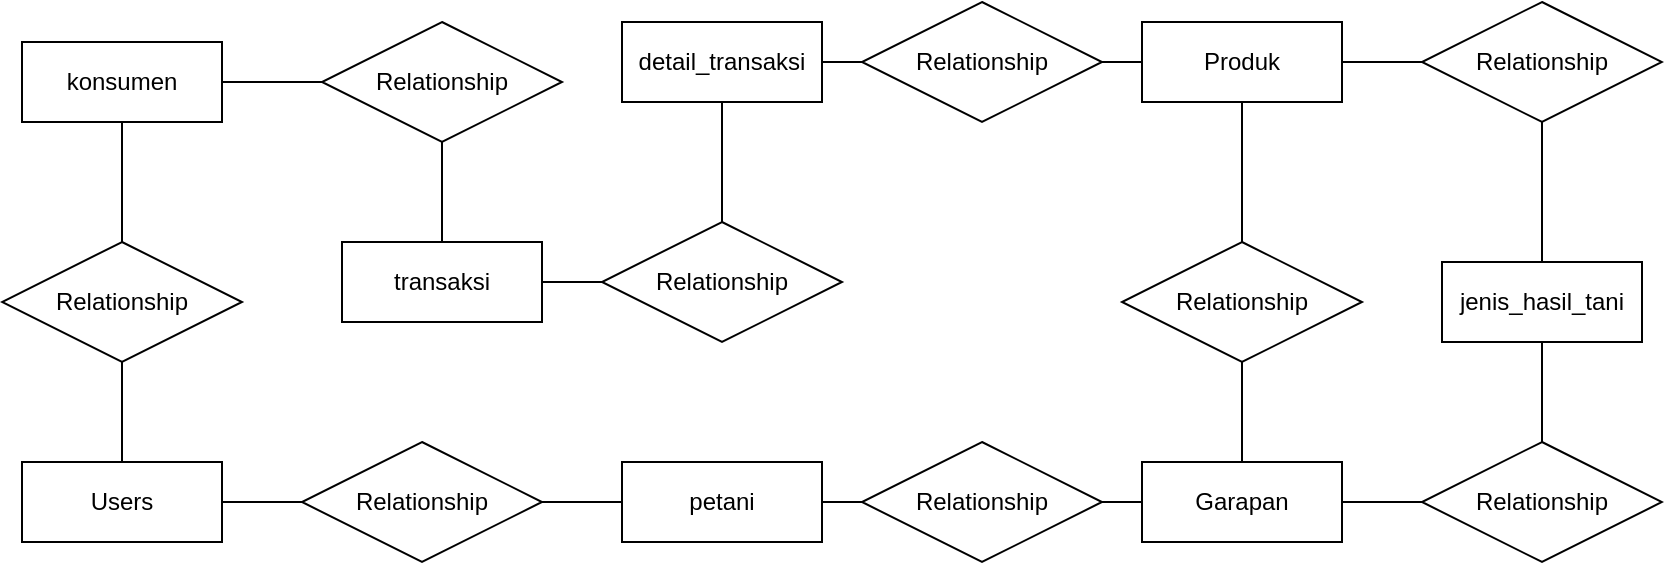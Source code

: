 <mxfile version="24.5.5" type="github">
  <diagram id="R2lEEEUBdFMjLlhIrx00" name="Page-1">
    <mxGraphModel dx="880" dy="1534" grid="1" gridSize="10" guides="1" tooltips="1" connect="1" arrows="1" fold="1" page="1" pageScale="1" pageWidth="850" pageHeight="1100" math="0" shadow="0" extFonts="Permanent Marker^https://fonts.googleapis.com/css?family=Permanent+Marker">
      <root>
        <mxCell id="0" />
        <mxCell id="1" parent="0" />
        <mxCell id="bKczbKpXEMHpmFL1O-N6-6" style="edgeStyle=orthogonalEdgeStyle;rounded=0;orthogonalLoop=1;jettySize=auto;html=1;entryX=0;entryY=0.5;entryDx=0;entryDy=0;endArrow=none;endFill=0;" edge="1" parent="1" source="bKczbKpXEMHpmFL1O-N6-1" target="bKczbKpXEMHpmFL1O-N6-5">
          <mxGeometry relative="1" as="geometry" />
        </mxCell>
        <mxCell id="bKczbKpXEMHpmFL1O-N6-1" value="Users" style="whiteSpace=wrap;html=1;align=center;" vertex="1" parent="1">
          <mxGeometry x="110" y="170" width="100" height="40" as="geometry" />
        </mxCell>
        <mxCell id="bKczbKpXEMHpmFL1O-N6-9" style="edgeStyle=orthogonalEdgeStyle;rounded=0;orthogonalLoop=1;jettySize=auto;html=1;exitX=0.5;exitY=1;exitDx=0;exitDy=0;entryX=0.5;entryY=0;entryDx=0;entryDy=0;endArrow=none;endFill=0;" edge="1" parent="1" source="bKczbKpXEMHpmFL1O-N6-2" target="bKczbKpXEMHpmFL1O-N6-8">
          <mxGeometry relative="1" as="geometry" />
        </mxCell>
        <mxCell id="bKczbKpXEMHpmFL1O-N6-2" value="konsumen" style="whiteSpace=wrap;html=1;align=center;" vertex="1" parent="1">
          <mxGeometry x="110" y="-40" width="100" height="40" as="geometry" />
        </mxCell>
        <mxCell id="bKczbKpXEMHpmFL1O-N6-20" style="edgeStyle=orthogonalEdgeStyle;rounded=0;orthogonalLoop=1;jettySize=auto;html=1;exitX=1;exitY=0.5;exitDx=0;exitDy=0;entryX=0;entryY=0.5;entryDx=0;entryDy=0;endArrow=none;endFill=0;" edge="1" parent="1" source="bKczbKpXEMHpmFL1O-N6-3" target="bKczbKpXEMHpmFL1O-N6-12">
          <mxGeometry relative="1" as="geometry" />
        </mxCell>
        <mxCell id="bKczbKpXEMHpmFL1O-N6-3" value="petani" style="whiteSpace=wrap;html=1;align=center;" vertex="1" parent="1">
          <mxGeometry x="410" y="170" width="100" height="40" as="geometry" />
        </mxCell>
        <mxCell id="bKczbKpXEMHpmFL1O-N6-4" style="edgeStyle=orthogonalEdgeStyle;rounded=0;orthogonalLoop=1;jettySize=auto;html=1;exitX=0.5;exitY=1;exitDx=0;exitDy=0;" edge="1" parent="1" source="bKczbKpXEMHpmFL1O-N6-2" target="bKczbKpXEMHpmFL1O-N6-2">
          <mxGeometry relative="1" as="geometry" />
        </mxCell>
        <mxCell id="bKczbKpXEMHpmFL1O-N6-7" style="edgeStyle=orthogonalEdgeStyle;rounded=0;orthogonalLoop=1;jettySize=auto;html=1;exitX=1;exitY=0.5;exitDx=0;exitDy=0;entryX=0;entryY=0.5;entryDx=0;entryDy=0;endArrow=none;endFill=0;" edge="1" parent="1" source="bKczbKpXEMHpmFL1O-N6-5" target="bKczbKpXEMHpmFL1O-N6-3">
          <mxGeometry relative="1" as="geometry" />
        </mxCell>
        <mxCell id="bKczbKpXEMHpmFL1O-N6-5" value="Relationship" style="shape=rhombus;perimeter=rhombusPerimeter;whiteSpace=wrap;html=1;align=center;" vertex="1" parent="1">
          <mxGeometry x="250" y="160" width="120" height="60" as="geometry" />
        </mxCell>
        <mxCell id="bKczbKpXEMHpmFL1O-N6-10" style="edgeStyle=orthogonalEdgeStyle;rounded=0;orthogonalLoop=1;jettySize=auto;html=1;exitX=0.5;exitY=1;exitDx=0;exitDy=0;entryX=0.5;entryY=0;entryDx=0;entryDy=0;endArrow=none;endFill=0;" edge="1" parent="1" source="bKczbKpXEMHpmFL1O-N6-8" target="bKczbKpXEMHpmFL1O-N6-1">
          <mxGeometry relative="1" as="geometry" />
        </mxCell>
        <mxCell id="bKczbKpXEMHpmFL1O-N6-8" value="Relationship" style="shape=rhombus;perimeter=rhombusPerimeter;whiteSpace=wrap;html=1;align=center;" vertex="1" parent="1">
          <mxGeometry x="100" y="60" width="120" height="60" as="geometry" />
        </mxCell>
        <mxCell id="bKczbKpXEMHpmFL1O-N6-22" style="edgeStyle=orthogonalEdgeStyle;rounded=0;orthogonalLoop=1;jettySize=auto;html=1;exitX=1;exitY=0.5;exitDx=0;exitDy=0;entryX=0;entryY=0.5;entryDx=0;entryDy=0;endArrow=none;endFill=0;" edge="1" parent="1" source="bKczbKpXEMHpmFL1O-N6-11" target="bKczbKpXEMHpmFL1O-N6-17">
          <mxGeometry relative="1" as="geometry" />
        </mxCell>
        <mxCell id="bKczbKpXEMHpmFL1O-N6-26" style="edgeStyle=orthogonalEdgeStyle;rounded=0;orthogonalLoop=1;jettySize=auto;html=1;exitX=0.5;exitY=0;exitDx=0;exitDy=0;entryX=0.5;entryY=1;entryDx=0;entryDy=0;endArrow=none;endFill=0;" edge="1" parent="1" source="bKczbKpXEMHpmFL1O-N6-11" target="bKczbKpXEMHpmFL1O-N6-18">
          <mxGeometry relative="1" as="geometry" />
        </mxCell>
        <mxCell id="bKczbKpXEMHpmFL1O-N6-11" value="Garapan" style="whiteSpace=wrap;html=1;align=center;" vertex="1" parent="1">
          <mxGeometry x="670" y="170" width="100" height="40" as="geometry" />
        </mxCell>
        <mxCell id="bKczbKpXEMHpmFL1O-N6-21" style="edgeStyle=orthogonalEdgeStyle;rounded=0;orthogonalLoop=1;jettySize=auto;html=1;exitX=1;exitY=0.5;exitDx=0;exitDy=0;entryX=0;entryY=0.5;entryDx=0;entryDy=0;endArrow=none;endFill=0;" edge="1" parent="1" source="bKczbKpXEMHpmFL1O-N6-12" target="bKczbKpXEMHpmFL1O-N6-11">
          <mxGeometry relative="1" as="geometry" />
        </mxCell>
        <mxCell id="bKczbKpXEMHpmFL1O-N6-12" value="Relationship" style="shape=rhombus;perimeter=rhombusPerimeter;whiteSpace=wrap;html=1;align=center;" vertex="1" parent="1">
          <mxGeometry x="530" y="160" width="120" height="60" as="geometry" />
        </mxCell>
        <mxCell id="bKczbKpXEMHpmFL1O-N6-13" value="Produk" style="whiteSpace=wrap;html=1;align=center;" vertex="1" parent="1">
          <mxGeometry x="670" y="-50" width="100" height="40" as="geometry" />
        </mxCell>
        <mxCell id="bKczbKpXEMHpmFL1O-N6-24" style="edgeStyle=orthogonalEdgeStyle;rounded=0;orthogonalLoop=1;jettySize=auto;html=1;exitX=0.5;exitY=0;exitDx=0;exitDy=0;entryX=0.5;entryY=1;entryDx=0;entryDy=0;endArrow=none;endFill=0;" edge="1" parent="1" source="bKczbKpXEMHpmFL1O-N6-14" target="bKczbKpXEMHpmFL1O-N6-19">
          <mxGeometry relative="1" as="geometry" />
        </mxCell>
        <mxCell id="bKczbKpXEMHpmFL1O-N6-14" value="jenis_hasil_tani" style="whiteSpace=wrap;html=1;align=center;" vertex="1" parent="1">
          <mxGeometry x="820" y="70" width="100" height="40" as="geometry" />
        </mxCell>
        <mxCell id="bKczbKpXEMHpmFL1O-N6-35" style="edgeStyle=orthogonalEdgeStyle;rounded=0;orthogonalLoop=1;jettySize=auto;html=1;exitX=1;exitY=0.5;exitDx=0;exitDy=0;entryX=0;entryY=0.5;entryDx=0;entryDy=0;endArrow=none;endFill=0;" edge="1" parent="1" source="bKczbKpXEMHpmFL1O-N6-15" target="bKczbKpXEMHpmFL1O-N6-34">
          <mxGeometry relative="1" as="geometry" />
        </mxCell>
        <mxCell id="bKczbKpXEMHpmFL1O-N6-15" value="detail_transaksi" style="whiteSpace=wrap;html=1;align=center;" vertex="1" parent="1">
          <mxGeometry x="410" y="-50" width="100" height="40" as="geometry" />
        </mxCell>
        <mxCell id="bKczbKpXEMHpmFL1O-N6-32" style="edgeStyle=orthogonalEdgeStyle;rounded=0;orthogonalLoop=1;jettySize=auto;html=1;exitX=1;exitY=0.5;exitDx=0;exitDy=0;endArrow=none;endFill=0;" edge="1" parent="1" source="bKczbKpXEMHpmFL1O-N6-16" target="bKczbKpXEMHpmFL1O-N6-31">
          <mxGeometry relative="1" as="geometry" />
        </mxCell>
        <mxCell id="bKczbKpXEMHpmFL1O-N6-16" value="transaksi" style="whiteSpace=wrap;html=1;align=center;" vertex="1" parent="1">
          <mxGeometry x="270" y="60" width="100" height="40" as="geometry" />
        </mxCell>
        <mxCell id="bKczbKpXEMHpmFL1O-N6-23" style="edgeStyle=orthogonalEdgeStyle;rounded=0;orthogonalLoop=1;jettySize=auto;html=1;exitX=0.5;exitY=0;exitDx=0;exitDy=0;entryX=0.5;entryY=1;entryDx=0;entryDy=0;endArrow=none;endFill=0;" edge="1" parent="1" source="bKczbKpXEMHpmFL1O-N6-17" target="bKczbKpXEMHpmFL1O-N6-14">
          <mxGeometry relative="1" as="geometry" />
        </mxCell>
        <mxCell id="bKczbKpXEMHpmFL1O-N6-17" value="Relationship" style="shape=rhombus;perimeter=rhombusPerimeter;whiteSpace=wrap;html=1;align=center;" vertex="1" parent="1">
          <mxGeometry x="810" y="160" width="120" height="60" as="geometry" />
        </mxCell>
        <mxCell id="bKczbKpXEMHpmFL1O-N6-27" style="edgeStyle=orthogonalEdgeStyle;rounded=0;orthogonalLoop=1;jettySize=auto;html=1;exitX=0.5;exitY=0;exitDx=0;exitDy=0;entryX=0.5;entryY=1;entryDx=0;entryDy=0;endArrow=none;endFill=0;" edge="1" parent="1" source="bKczbKpXEMHpmFL1O-N6-18" target="bKczbKpXEMHpmFL1O-N6-13">
          <mxGeometry relative="1" as="geometry" />
        </mxCell>
        <mxCell id="bKczbKpXEMHpmFL1O-N6-18" value="Relationship" style="shape=rhombus;perimeter=rhombusPerimeter;whiteSpace=wrap;html=1;align=center;" vertex="1" parent="1">
          <mxGeometry x="660" y="60" width="120" height="60" as="geometry" />
        </mxCell>
        <mxCell id="bKczbKpXEMHpmFL1O-N6-25" style="edgeStyle=orthogonalEdgeStyle;rounded=0;orthogonalLoop=1;jettySize=auto;html=1;exitX=0;exitY=0.5;exitDx=0;exitDy=0;entryX=1;entryY=0.5;entryDx=0;entryDy=0;endArrow=none;endFill=0;" edge="1" parent="1" source="bKczbKpXEMHpmFL1O-N6-19" target="bKczbKpXEMHpmFL1O-N6-13">
          <mxGeometry relative="1" as="geometry" />
        </mxCell>
        <mxCell id="bKczbKpXEMHpmFL1O-N6-19" value="Relationship" style="shape=rhombus;perimeter=rhombusPerimeter;whiteSpace=wrap;html=1;align=center;" vertex="1" parent="1">
          <mxGeometry x="810" y="-60" width="120" height="60" as="geometry" />
        </mxCell>
        <mxCell id="bKczbKpXEMHpmFL1O-N6-29" style="edgeStyle=orthogonalEdgeStyle;rounded=0;orthogonalLoop=1;jettySize=auto;html=1;exitX=0.5;exitY=1;exitDx=0;exitDy=0;entryX=0.5;entryY=0;entryDx=0;entryDy=0;endArrow=none;endFill=0;" edge="1" parent="1" source="bKczbKpXEMHpmFL1O-N6-28" target="bKczbKpXEMHpmFL1O-N6-16">
          <mxGeometry relative="1" as="geometry" />
        </mxCell>
        <mxCell id="bKczbKpXEMHpmFL1O-N6-30" style="edgeStyle=orthogonalEdgeStyle;rounded=0;orthogonalLoop=1;jettySize=auto;html=1;exitX=0;exitY=0.5;exitDx=0;exitDy=0;entryX=1;entryY=0.5;entryDx=0;entryDy=0;endArrow=none;endFill=0;" edge="1" parent="1" source="bKczbKpXEMHpmFL1O-N6-28" target="bKczbKpXEMHpmFL1O-N6-2">
          <mxGeometry relative="1" as="geometry" />
        </mxCell>
        <mxCell id="bKczbKpXEMHpmFL1O-N6-28" value="Relationship" style="shape=rhombus;perimeter=rhombusPerimeter;whiteSpace=wrap;html=1;align=center;" vertex="1" parent="1">
          <mxGeometry x="260" y="-50" width="120" height="60" as="geometry" />
        </mxCell>
        <mxCell id="bKczbKpXEMHpmFL1O-N6-33" style="edgeStyle=orthogonalEdgeStyle;rounded=0;orthogonalLoop=1;jettySize=auto;html=1;exitX=0.5;exitY=0;exitDx=0;exitDy=0;entryX=0.5;entryY=1;entryDx=0;entryDy=0;endArrow=none;endFill=0;" edge="1" parent="1" source="bKczbKpXEMHpmFL1O-N6-31" target="bKczbKpXEMHpmFL1O-N6-15">
          <mxGeometry relative="1" as="geometry" />
        </mxCell>
        <mxCell id="bKczbKpXEMHpmFL1O-N6-31" value="Relationship" style="shape=rhombus;perimeter=rhombusPerimeter;whiteSpace=wrap;html=1;align=center;" vertex="1" parent="1">
          <mxGeometry x="400" y="50" width="120" height="60" as="geometry" />
        </mxCell>
        <mxCell id="bKczbKpXEMHpmFL1O-N6-36" style="edgeStyle=orthogonalEdgeStyle;rounded=0;orthogonalLoop=1;jettySize=auto;html=1;exitX=1;exitY=0.5;exitDx=0;exitDy=0;entryX=0;entryY=0.5;entryDx=0;entryDy=0;endArrow=none;endFill=0;" edge="1" parent="1" source="bKczbKpXEMHpmFL1O-N6-34" target="bKczbKpXEMHpmFL1O-N6-13">
          <mxGeometry relative="1" as="geometry" />
        </mxCell>
        <mxCell id="bKczbKpXEMHpmFL1O-N6-34" value="Relationship" style="shape=rhombus;perimeter=rhombusPerimeter;whiteSpace=wrap;html=1;align=center;" vertex="1" parent="1">
          <mxGeometry x="530" y="-60" width="120" height="60" as="geometry" />
        </mxCell>
      </root>
    </mxGraphModel>
  </diagram>
</mxfile>
